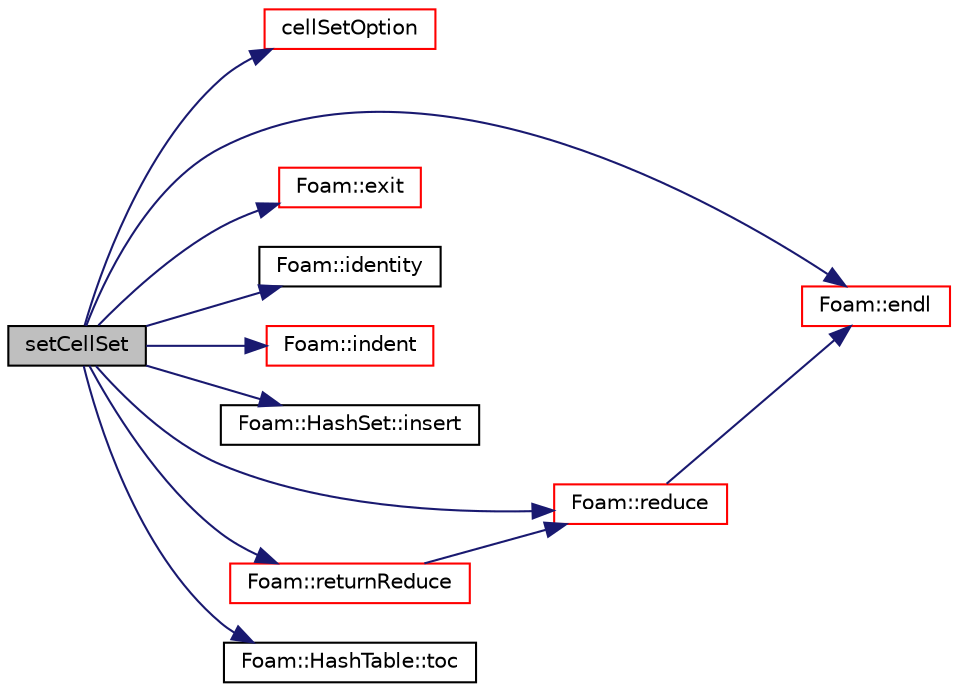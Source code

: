 digraph "setCellSet"
{
  bgcolor="transparent";
  edge [fontname="Helvetica",fontsize="10",labelfontname="Helvetica",labelfontsize="10"];
  node [fontname="Helvetica",fontsize="10",shape=record];
  rankdir="LR";
  Node319 [label="setCellSet",height=0.2,width=0.4,color="black", fillcolor="grey75", style="filled", fontcolor="black"];
  Node319 -> Node320 [color="midnightblue",fontsize="10",style="solid",fontname="Helvetica"];
  Node320 [label="cellSetOption",height=0.2,width=0.4,color="red",URL="$a24553.html#a7d925e380a1fb1d2a09592f3112a6a25",tooltip="Construct from components. "];
  Node319 -> Node323 [color="midnightblue",fontsize="10",style="solid",fontname="Helvetica"];
  Node323 [label="Foam::endl",height=0.2,width=0.4,color="red",URL="$a21851.html#a2db8fe02a0d3909e9351bb4275b23ce4",tooltip="Add newline and flush stream. "];
  Node319 -> Node336 [color="midnightblue",fontsize="10",style="solid",fontname="Helvetica"];
  Node336 [label="Foam::exit",height=0.2,width=0.4,color="red",URL="$a21851.html#a06ca7250d8e89caf05243ec094843642"];
  Node319 -> Node382 [color="midnightblue",fontsize="10",style="solid",fontname="Helvetica"];
  Node382 [label="Foam::identity",height=0.2,width=0.4,color="black",URL="$a21851.html#a36af96cb841435845fffb4fe69208490",tooltip="Create identity map (map[i] == i) of given length. "];
  Node319 -> Node383 [color="midnightblue",fontsize="10",style="solid",fontname="Helvetica"];
  Node383 [label="Foam::indent",height=0.2,width=0.4,color="red",URL="$a21851.html#ae297c57ea5b952a8bc9e4f30f7ea8701",tooltip="Indent stream. "];
  Node319 -> Node384 [color="midnightblue",fontsize="10",style="solid",fontname="Helvetica"];
  Node384 [label="Foam::HashSet::insert",height=0.2,width=0.4,color="black",URL="$a26829.html#a49f0753d9652681fc3a81f59951a0ad7",tooltip="Insert a new entry. "];
  Node319 -> Node385 [color="midnightblue",fontsize="10",style="solid",fontname="Helvetica"];
  Node385 [label="Foam::reduce",height=0.2,width=0.4,color="red",URL="$a21851.html#a7ffd6af4acc2eb9ba72ee296b5ecda23"];
  Node385 -> Node323 [color="midnightblue",fontsize="10",style="solid",fontname="Helvetica"];
  Node319 -> Node395 [color="midnightblue",fontsize="10",style="solid",fontname="Helvetica"];
  Node395 [label="Foam::returnReduce",height=0.2,width=0.4,color="red",URL="$a21851.html#a8d528a67d2a9c6fe4fb94bc86872624b"];
  Node395 -> Node385 [color="midnightblue",fontsize="10",style="solid",fontname="Helvetica"];
  Node319 -> Node399 [color="midnightblue",fontsize="10",style="solid",fontname="Helvetica"];
  Node399 [label="Foam::HashTable::toc",height=0.2,width=0.4,color="black",URL="$a26841.html#a1717015c0033bc9eed654353eed0461b",tooltip="Return the table of contents. "];
}
